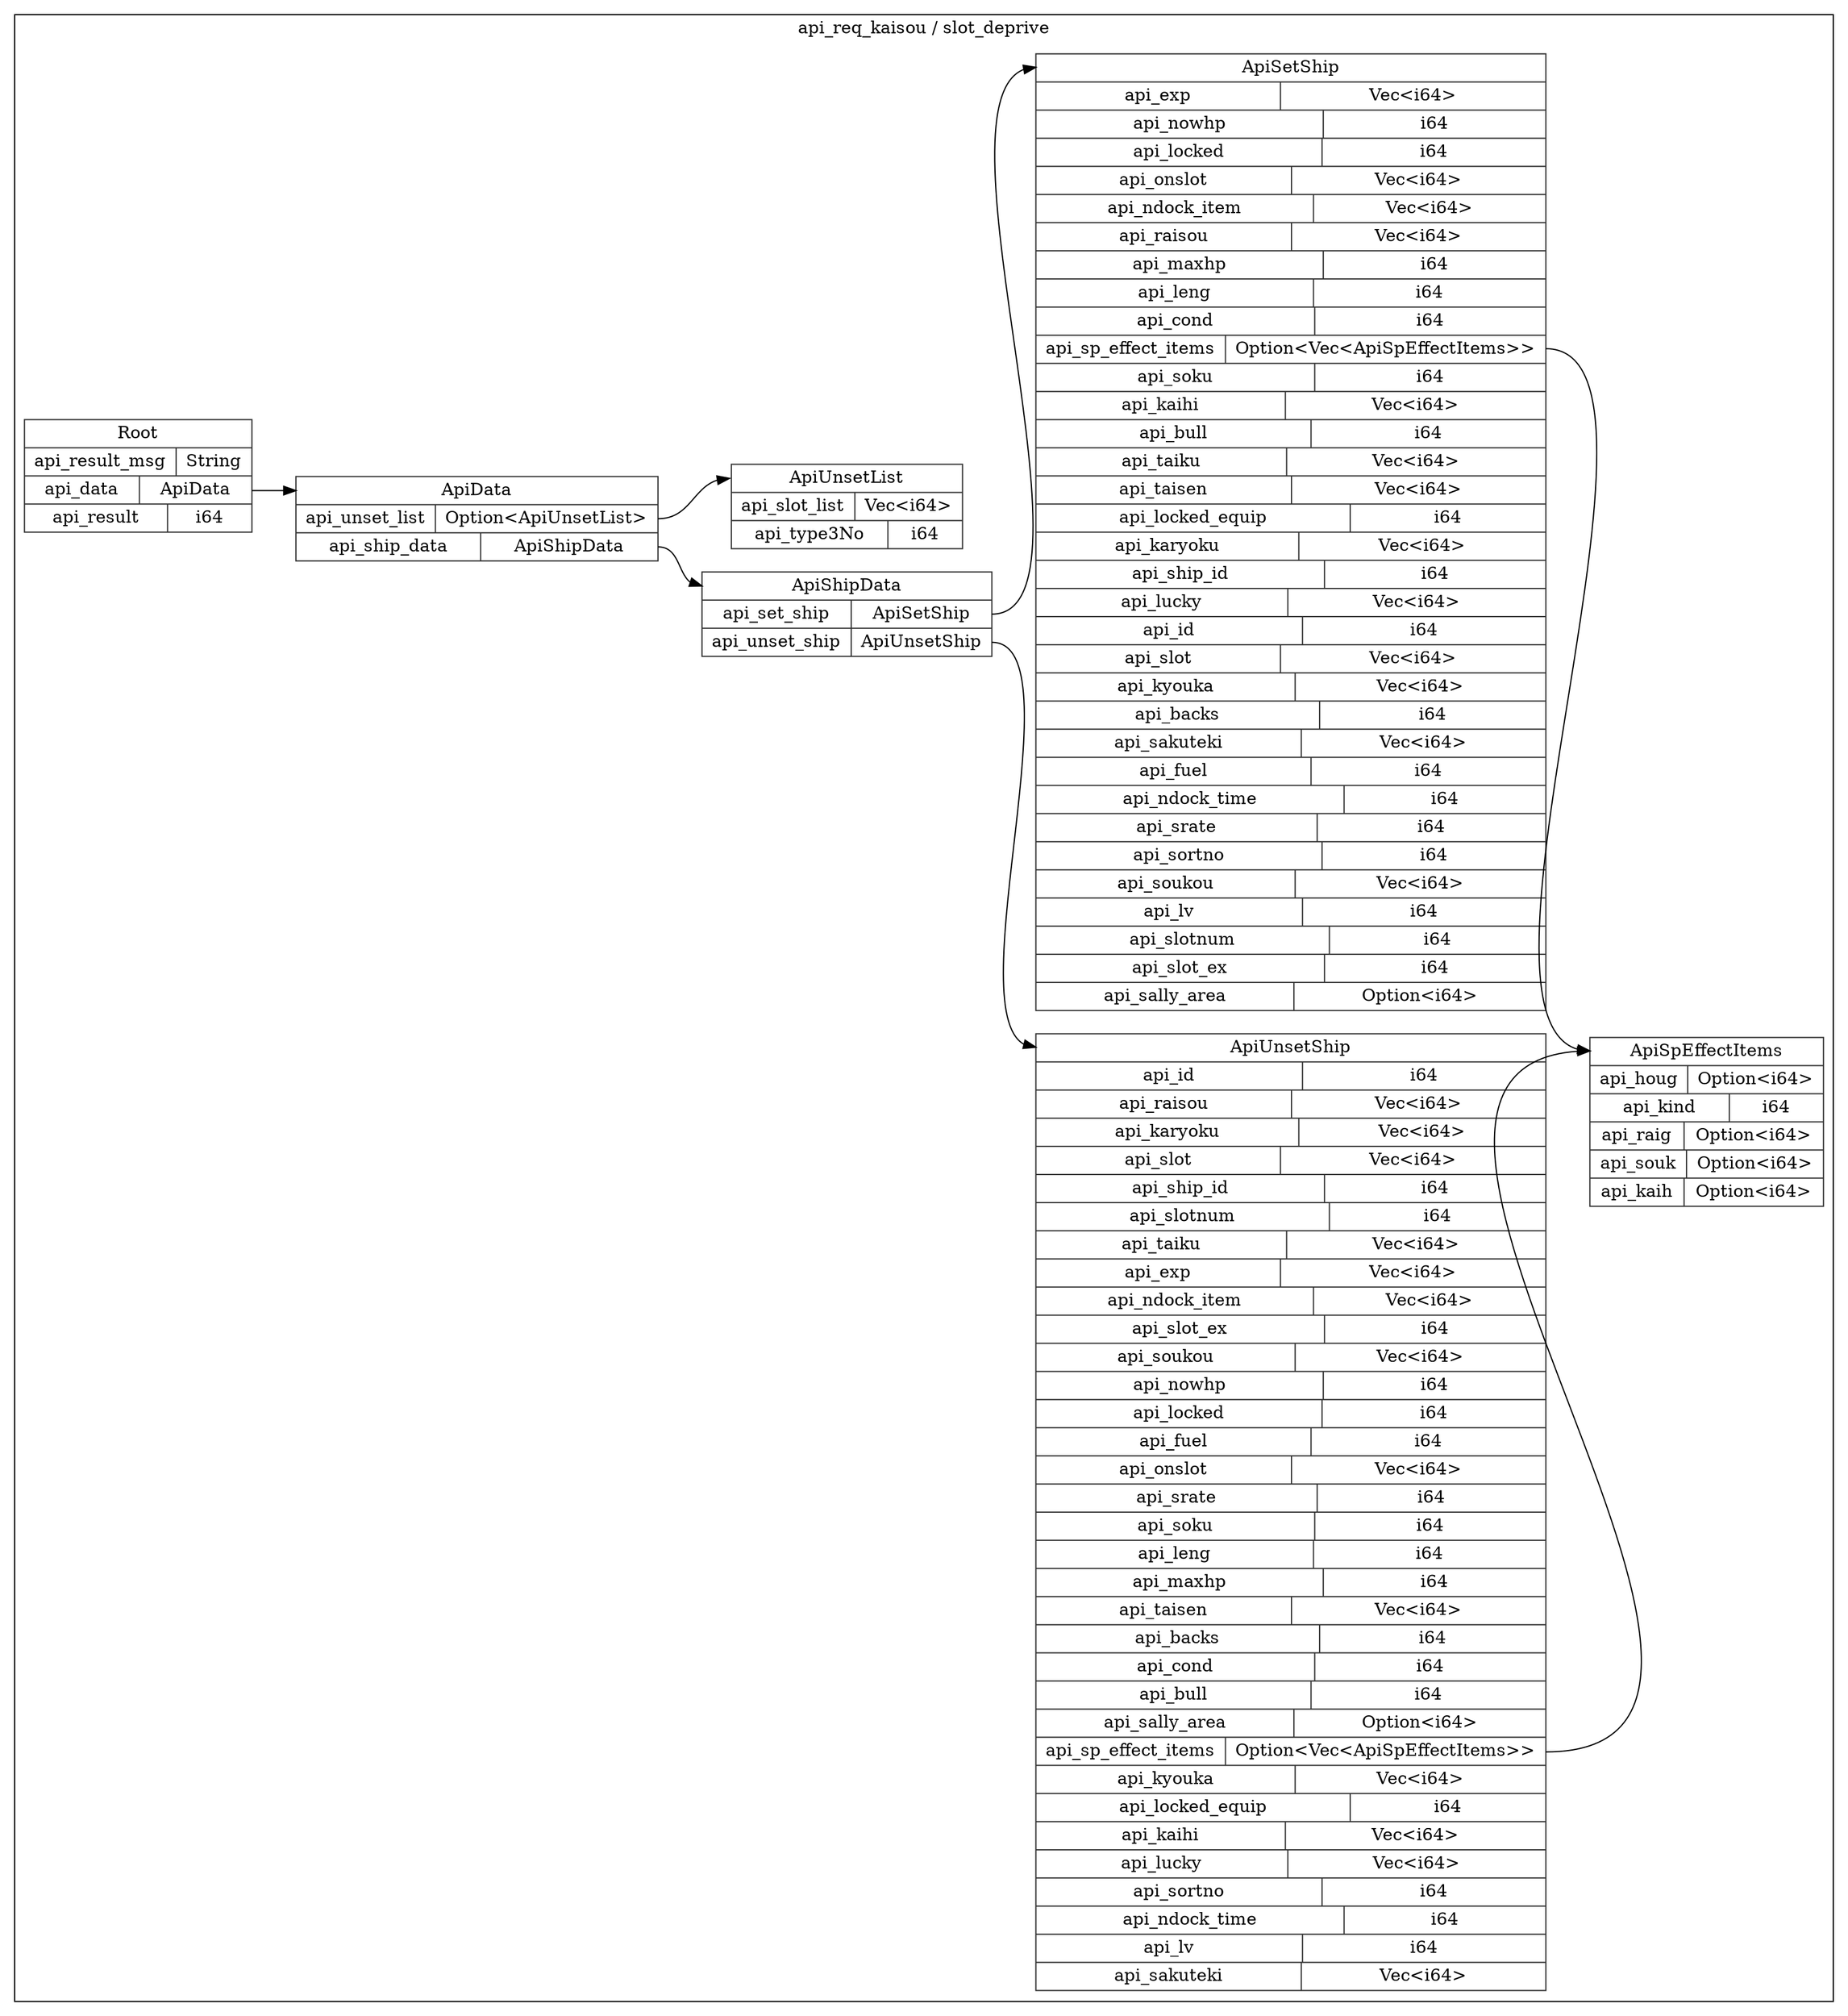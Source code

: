 digraph {
  rankdir=LR;
  subgraph cluster_0 {
    label="api_req_kaisou / slot_deprive";
    node [style="filled", color=white, style="solid", color=gray20];
    api_req_kaisou__slot_deprive__ApiUnsetShip [label="<ApiUnsetShip> ApiUnsetShip  | { api_id | <api_id> i64 } | { api_raisou | <api_raisou> Vec\<i64\> } | { api_karyoku | <api_karyoku> Vec\<i64\> } | { api_slot | <api_slot> Vec\<i64\> } | { api_ship_id | <api_ship_id> i64 } | { api_slotnum | <api_slotnum> i64 } | { api_taiku | <api_taiku> Vec\<i64\> } | { api_exp | <api_exp> Vec\<i64\> } | { api_ndock_item | <api_ndock_item> Vec\<i64\> } | { api_slot_ex | <api_slot_ex> i64 } | { api_soukou | <api_soukou> Vec\<i64\> } | { api_nowhp | <api_nowhp> i64 } | { api_locked | <api_locked> i64 } | { api_fuel | <api_fuel> i64 } | { api_onslot | <api_onslot> Vec\<i64\> } | { api_srate | <api_srate> i64 } | { api_soku | <api_soku> i64 } | { api_leng | <api_leng> i64 } | { api_maxhp | <api_maxhp> i64 } | { api_taisen | <api_taisen> Vec\<i64\> } | { api_backs | <api_backs> i64 } | { api_cond | <api_cond> i64 } | { api_bull | <api_bull> i64 } | { api_sally_area | <api_sally_area> Option\<i64\> } | { api_sp_effect_items | <api_sp_effect_items> Option\<Vec\<ApiSpEffectItems\>\> } | { api_kyouka | <api_kyouka> Vec\<i64\> } | { api_locked_equip | <api_locked_equip> i64 } | { api_kaihi | <api_kaihi> Vec\<i64\> } | { api_lucky | <api_lucky> Vec\<i64\> } | { api_sortno | <api_sortno> i64 } | { api_ndock_time | <api_ndock_time> i64 } | { api_lv | <api_lv> i64 } | { api_sakuteki | <api_sakuteki> Vec\<i64\> }", shape=record];
    api_req_kaisou__slot_deprive__ApiSpEffectItems;
    api_req_kaisou__slot_deprive__ApiUnsetShip:api_sp_effect_items:e -> api_req_kaisou__slot_deprive__ApiSpEffectItems:ApiSpEffectItems:w;
    api_req_kaisou__slot_deprive__ApiData [label="<ApiData> ApiData  | { api_unset_list | <api_unset_list> Option\<ApiUnsetList\> } | { api_ship_data | <api_ship_data> ApiShipData }", shape=record];
    api_req_kaisou__slot_deprive__ApiUnsetList;
    api_req_kaisou__slot_deprive__ApiData:api_unset_list:e -> api_req_kaisou__slot_deprive__ApiUnsetList:ApiUnsetList:w;
    api_req_kaisou__slot_deprive__ApiShipData;
    api_req_kaisou__slot_deprive__ApiData:api_ship_data:e -> api_req_kaisou__slot_deprive__ApiShipData:ApiShipData:w;
    api_req_kaisou__slot_deprive__ApiSpEffectItems [label="<ApiSpEffectItems> ApiSpEffectItems  | { api_houg | <api_houg> Option\<i64\> } | { api_kind | <api_kind> i64 } | { api_raig | <api_raig> Option\<i64\> } | { api_souk | <api_souk> Option\<i64\> } | { api_kaih | <api_kaih> Option\<i64\> }", shape=record];
    api_req_kaisou__slot_deprive__ApiUnsetList [label="<ApiUnsetList> ApiUnsetList  | { api_slot_list | <api_slot_list> Vec\<i64\> } | { api_type3No | <api_type3No> i64 }", shape=record];
    api_req_kaisou__slot_deprive__Root [label="<Root> Root  | { api_result_msg | <api_result_msg> String } | { api_data | <api_data> ApiData } | { api_result | <api_result> i64 }", shape=record];
    api_req_kaisou__slot_deprive__Root:api_data:e -> api_req_kaisou__slot_deprive__ApiData:ApiData:w;
    api_req_kaisou__slot_deprive__ApiSetShip [label="<ApiSetShip> ApiSetShip  | { api_exp | <api_exp> Vec\<i64\> } | { api_nowhp | <api_nowhp> i64 } | { api_locked | <api_locked> i64 } | { api_onslot | <api_onslot> Vec\<i64\> } | { api_ndock_item | <api_ndock_item> Vec\<i64\> } | { api_raisou | <api_raisou> Vec\<i64\> } | { api_maxhp | <api_maxhp> i64 } | { api_leng | <api_leng> i64 } | { api_cond | <api_cond> i64 } | { api_sp_effect_items | <api_sp_effect_items> Option\<Vec\<ApiSpEffectItems\>\> } | { api_soku | <api_soku> i64 } | { api_kaihi | <api_kaihi> Vec\<i64\> } | { api_bull | <api_bull> i64 } | { api_taiku | <api_taiku> Vec\<i64\> } | { api_taisen | <api_taisen> Vec\<i64\> } | { api_locked_equip | <api_locked_equip> i64 } | { api_karyoku | <api_karyoku> Vec\<i64\> } | { api_ship_id | <api_ship_id> i64 } | { api_lucky | <api_lucky> Vec\<i64\> } | { api_id | <api_id> i64 } | { api_slot | <api_slot> Vec\<i64\> } | { api_kyouka | <api_kyouka> Vec\<i64\> } | { api_backs | <api_backs> i64 } | { api_sakuteki | <api_sakuteki> Vec\<i64\> } | { api_fuel | <api_fuel> i64 } | { api_ndock_time | <api_ndock_time> i64 } | { api_srate | <api_srate> i64 } | { api_sortno | <api_sortno> i64 } | { api_soukou | <api_soukou> Vec\<i64\> } | { api_lv | <api_lv> i64 } | { api_slotnum | <api_slotnum> i64 } | { api_slot_ex | <api_slot_ex> i64 } | { api_sally_area | <api_sally_area> Option\<i64\> }", shape=record];
    api_req_kaisou__slot_deprive__ApiSetShip:api_sp_effect_items:e -> api_req_kaisou__slot_deprive__ApiSpEffectItems:ApiSpEffectItems:w;
    api_req_kaisou__slot_deprive__ApiShipData [label="<ApiShipData> ApiShipData  | { api_set_ship | <api_set_ship> ApiSetShip } | { api_unset_ship | <api_unset_ship> ApiUnsetShip }", shape=record];
    api_req_kaisou__slot_deprive__ApiShipData:api_set_ship:e -> api_req_kaisou__slot_deprive__ApiSetShip:ApiSetShip:w;
    api_req_kaisou__slot_deprive__ApiShipData:api_unset_ship:e -> api_req_kaisou__slot_deprive__ApiUnsetShip:ApiUnsetShip:w;
  }
}
